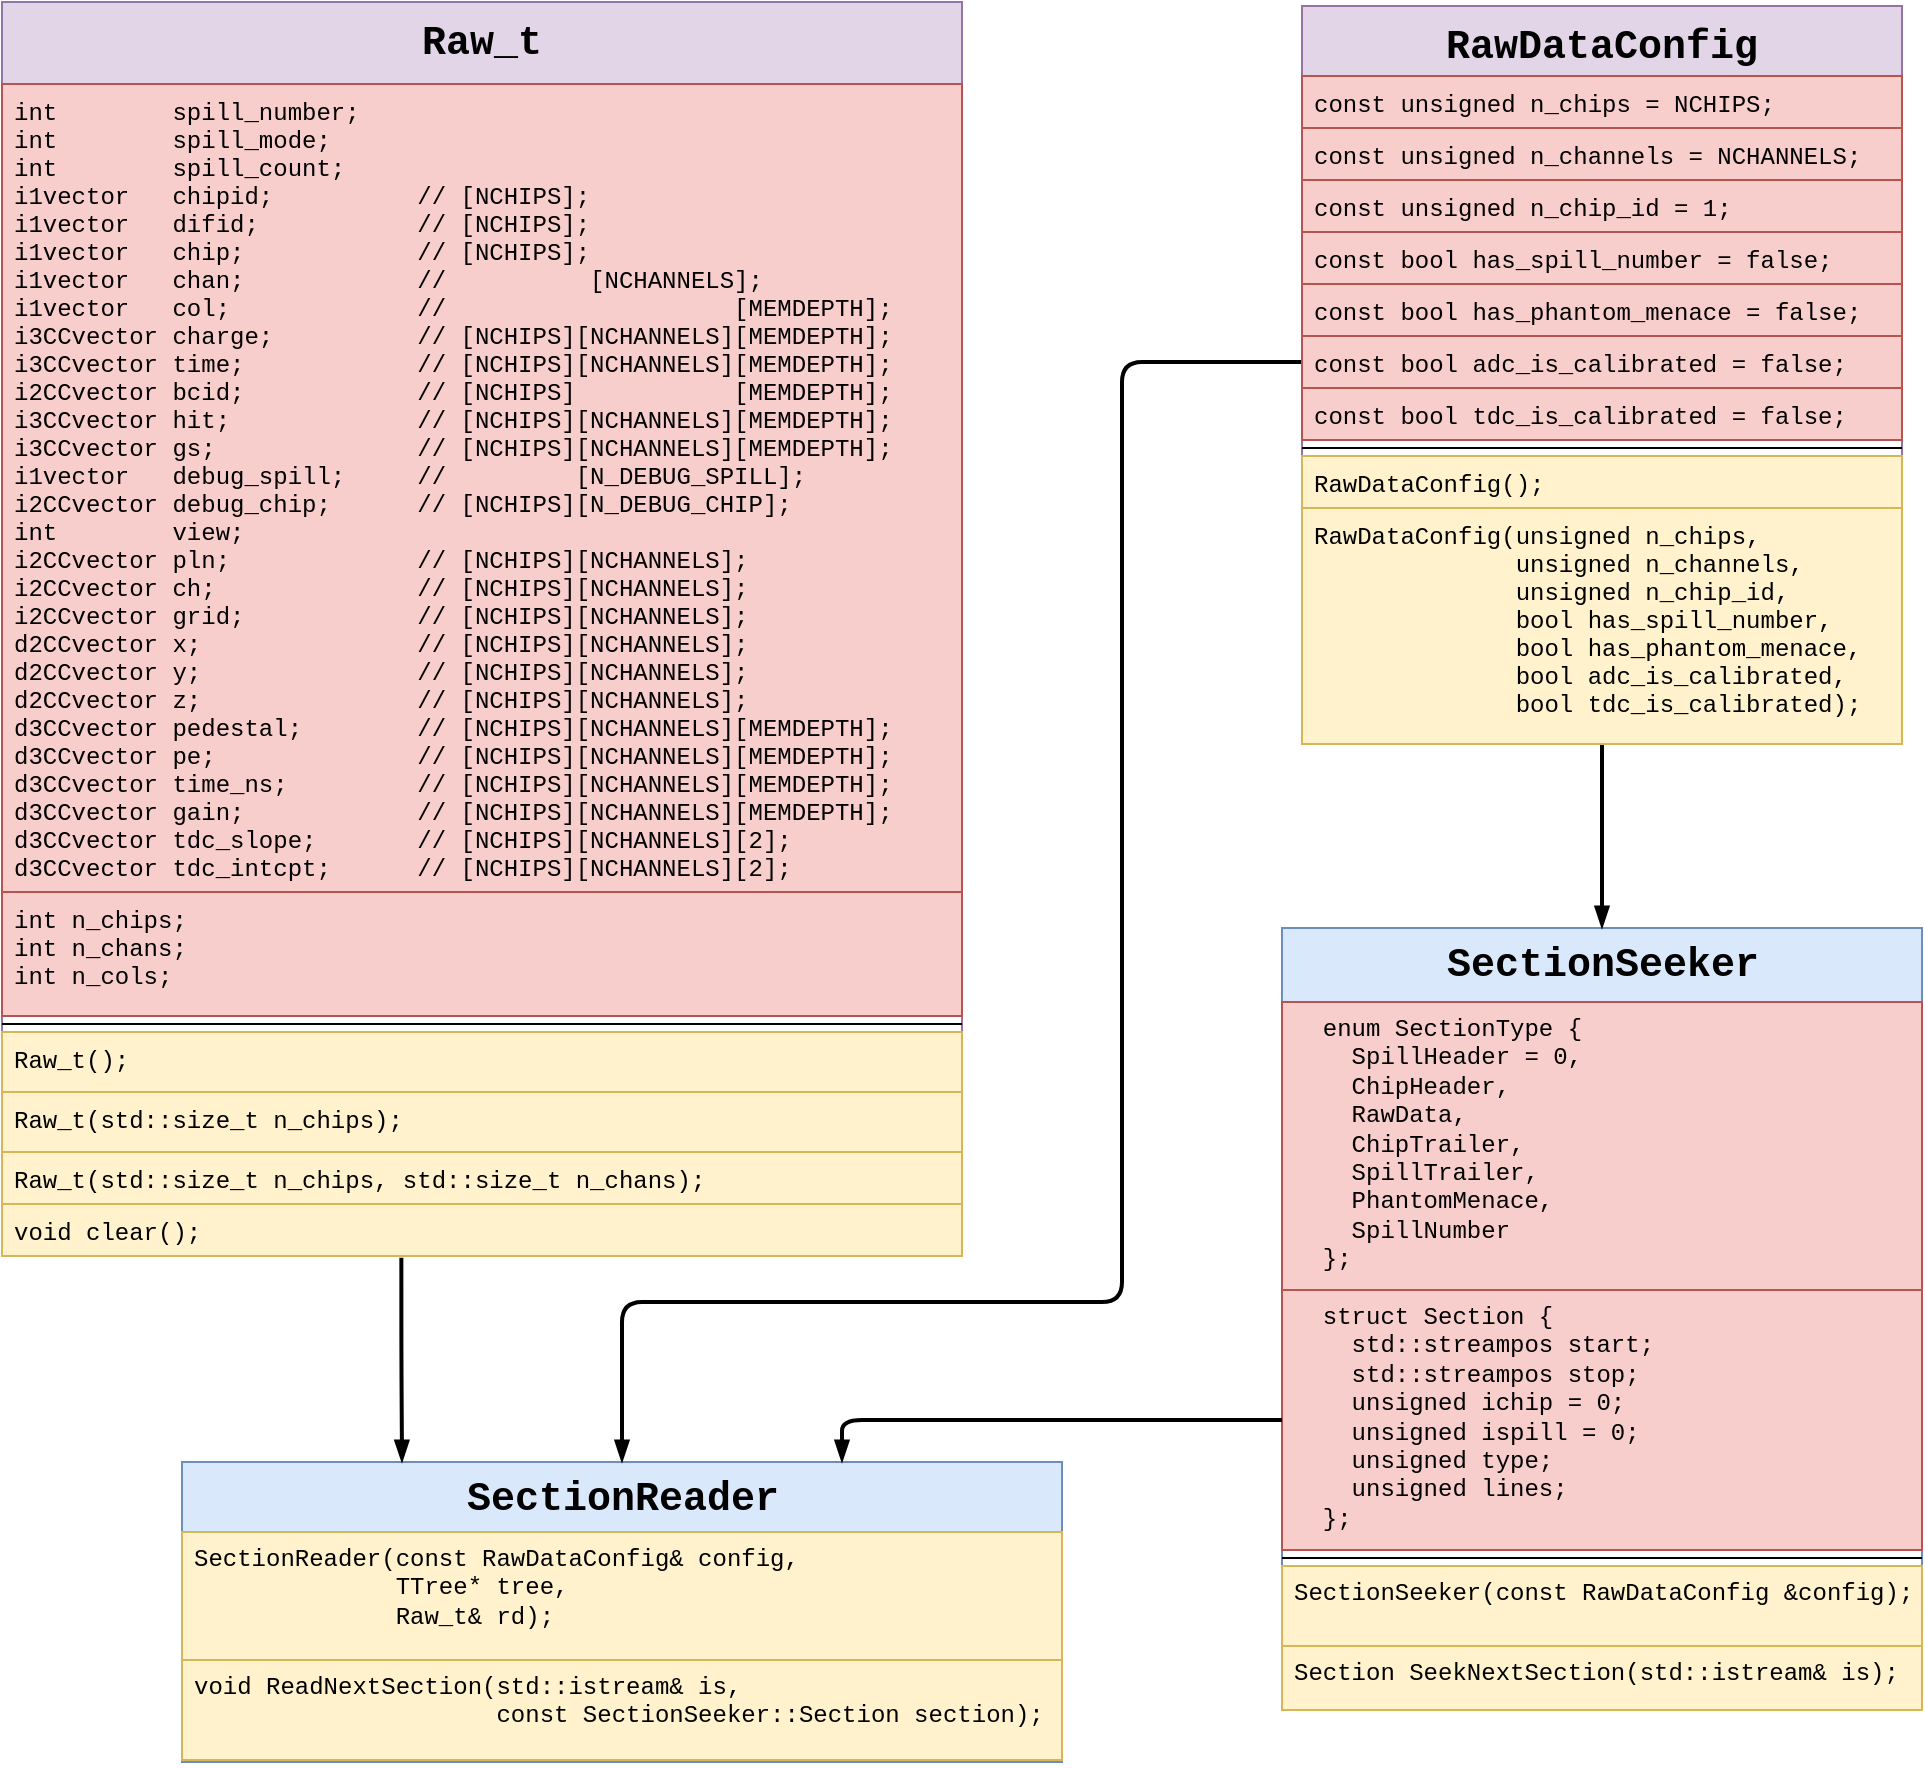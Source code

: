 <mxfile version="11.2.4" type="device" pages="2"><diagram name="API" id="9f46799a-70d6-7492-0946-bef42562c5a5"><mxGraphModel dx="1111" dy="785" grid="1" gridSize="10" guides="1" tooltips="1" connect="1" arrows="1" fold="1" page="1" pageScale="1" pageWidth="1100" pageHeight="850" background="#ffffff" math="0" shadow="0"><root><mxCell id="0"/><mxCell id="1" parent="0"/><mxCell id="78961159f06e98e8-17" value="&lt;font style=&quot;font-size: 20px&quot;&gt;SectionSeeker&lt;/font&gt;" style="swimlane;html=1;fontStyle=1;align=center;verticalAlign=top;childLayout=stackLayout;horizontal=1;startSize=37;horizontalStack=0;resizeParent=1;resizeLast=0;collapsible=1;marginBottom=0;swimlaneFillColor=#ffffff;rounded=0;shadow=0;comic=0;labelBackgroundColor=none;strokeColor=#6c8ebf;strokeWidth=1;fillColor=#dae8fc;fontFamily=Courier New;fontSize=12;" parent="1" vertex="1"><mxGeometry x="680" y="503" width="320" height="391" as="geometry"><mxRectangle x="90" y="83" width="100" height="26" as="alternateBounds"/></mxGeometry></mxCell><mxCell id="78961159f06e98e8-23" value="&lt;div&gt;&lt;font&gt;&amp;nbsp; enum SectionType {&lt;/font&gt;&lt;/div&gt;&lt;div&gt;&lt;font&gt;&amp;nbsp; &amp;nbsp; SpillHeader = 0,&lt;/font&gt;&lt;/div&gt;&lt;div&gt;&lt;font&gt;&amp;nbsp; &amp;nbsp; ChipHeader,&lt;/font&gt;&lt;/div&gt;&lt;div&gt;&lt;font&gt;&amp;nbsp; &amp;nbsp; RawData,&lt;/font&gt;&lt;/div&gt;&lt;div&gt;&lt;font&gt;&amp;nbsp; &amp;nbsp; ChipTrailer,&lt;/font&gt;&lt;/div&gt;&lt;div&gt;&lt;font&gt;&amp;nbsp; &amp;nbsp; SpillTrailer,&lt;/font&gt;&lt;/div&gt;&lt;div&gt;&lt;font&gt;&amp;nbsp; &amp;nbsp; PhantomMenace,&lt;/font&gt;&lt;/div&gt;&lt;div&gt;&lt;font&gt;&amp;nbsp; &amp;nbsp; SpillNumber&lt;/font&gt;&lt;/div&gt;&lt;div&gt;&lt;font&gt;&amp;nbsp; };&lt;/font&gt;&lt;/div&gt;" style="text;html=1;strokeColor=#b85450;fillColor=#f8cecc;align=left;verticalAlign=top;spacingLeft=4;spacingRight=4;whiteSpace=wrap;overflow=hidden;rotatable=0;points=[[0,0.5],[1,0.5]];portConstraint=eastwest;fontFamily=Courier New;" parent="78961159f06e98e8-17" vertex="1"><mxGeometry y="37" width="320" height="144" as="geometry"/></mxCell><mxCell id="78961159f06e98e8-25" value="&lt;div&gt;&lt;font&gt;&amp;nbsp; struct Section {&lt;/font&gt;&lt;/div&gt;&lt;div&gt;&lt;font&gt;&amp;nbsp; &amp;nbsp; std::streampos start;&lt;/font&gt;&lt;/div&gt;&lt;div&gt;&lt;font&gt;&amp;nbsp; &amp;nbsp; std::streampos stop;&lt;/font&gt;&lt;/div&gt;&lt;div&gt;&lt;font&gt;&amp;nbsp; &amp;nbsp; unsigned ichip = 0;&lt;/font&gt;&lt;/div&gt;&lt;div&gt;&lt;font&gt;&amp;nbsp; &amp;nbsp; unsigned ispill = 0;&lt;/font&gt;&lt;/div&gt;&lt;div&gt;&lt;font&gt;&amp;nbsp; &amp;nbsp; unsigned type;&lt;/font&gt;&lt;/div&gt;&lt;div&gt;&lt;font&gt;&amp;nbsp; &amp;nbsp; unsigned lines;&lt;/font&gt;&lt;/div&gt;&lt;div&gt;&lt;font&gt;&amp;nbsp; };&lt;/font&gt;&lt;/div&gt;" style="text;html=1;strokeColor=#b85450;fillColor=#f8cecc;align=left;verticalAlign=top;spacingLeft=4;spacingRight=4;whiteSpace=wrap;overflow=hidden;rotatable=0;points=[[0,0.5],[1,0.5]];portConstraint=eastwest;fontFamily=Courier New;" parent="78961159f06e98e8-17" vertex="1"><mxGeometry y="181" width="320" height="130" as="geometry"/></mxCell><mxCell id="78961159f06e98e8-19" value="" style="line;html=1;strokeWidth=1;fillColor=none;align=left;verticalAlign=middle;spacingTop=-1;spacingLeft=3;spacingRight=3;rotatable=0;labelPosition=right;points=[];portConstraint=eastwest;fontFamily=Courier New;" parent="78961159f06e98e8-17" vertex="1"><mxGeometry y="311" width="320" height="8" as="geometry"/></mxCell><mxCell id="78961159f06e98e8-20" value="&lt;font&gt;SectionSeeker(const RawDataConfig &amp;amp;config);&lt;/font&gt;" style="text;html=1;strokeColor=#d6b656;fillColor=#fff2cc;align=left;verticalAlign=top;spacingLeft=4;spacingRight=4;whiteSpace=wrap;overflow=hidden;rotatable=0;points=[[0,0.5],[1,0.5]];portConstraint=eastwest;fontFamily=Courier New;" parent="78961159f06e98e8-17" vertex="1"><mxGeometry y="319" width="320" height="40" as="geometry"/></mxCell><mxCell id="78961159f06e98e8-27" value="&lt;font&gt;Section SeekNextSection(std::istream&amp;amp; is);&lt;/font&gt;" style="text;html=1;strokeColor=#d6b656;fillColor=#fff2cc;align=left;verticalAlign=top;spacingLeft=4;spacingRight=4;whiteSpace=wrap;overflow=hidden;rotatable=0;points=[[0,0.5],[1,0.5]];portConstraint=eastwest;fontFamily=Courier New;" parent="78961159f06e98e8-17" vertex="1"><mxGeometry y="359" width="320" height="32" as="geometry"/></mxCell><mxCell id="78961159f06e98e8-30" value="&lt;font style=&quot;font-size: 20px&quot;&gt;SectionReader&lt;/font&gt;" style="swimlane;html=1;fontStyle=1;align=center;verticalAlign=top;childLayout=stackLayout;horizontal=1;startSize=35;horizontalStack=0;resizeParent=1;resizeLast=0;collapsible=1;marginBottom=0;swimlaneFillColor=#ffffff;rounded=0;shadow=0;comic=0;labelBackgroundColor=none;strokeColor=#6c8ebf;strokeWidth=1;fillColor=#dae8fc;fontFamily=Courier New;fontSize=12;" parent="1" vertex="1"><mxGeometry x="130" y="770" width="440" height="150" as="geometry"/></mxCell><mxCell id="78961159f06e98e8-39" value="&lt;font&gt;SectionReader(const RawDataConfig&amp;amp; config,&lt;br&gt;&amp;nbsp; &amp;nbsp; &amp;nbsp; &amp;nbsp; &amp;nbsp; &amp;nbsp; &amp;nbsp; TTree* tree,&lt;br&gt;&amp;nbsp; &amp;nbsp; &amp;nbsp; &amp;nbsp; &amp;nbsp; &amp;nbsp; &amp;nbsp; Raw_t&amp;amp; rd);&lt;/font&gt;" style="text;html=1;strokeColor=#d6b656;fillColor=#fff2cc;align=left;verticalAlign=top;spacingLeft=4;spacingRight=4;whiteSpace=wrap;overflow=hidden;rotatable=0;points=[[0,0.5],[1,0.5]];portConstraint=eastwest;fontFamily=Courier New;" parent="78961159f06e98e8-30" vertex="1"><mxGeometry y="35" width="440" height="64" as="geometry"/></mxCell><mxCell id="78961159f06e98e8-40" value="&lt;font&gt;void ReadNextSection(std::istream&amp;amp; is,&lt;br&gt;&amp;nbsp; &amp;nbsp; &amp;nbsp; &amp;nbsp; &amp;nbsp; &amp;nbsp; &amp;nbsp; &amp;nbsp; &amp;nbsp; &amp;nbsp; &amp;nbsp;const SectionSeeker::Section section);&lt;/font&gt;" style="text;html=1;strokeColor=#d6b656;fillColor=#fff2cc;align=left;verticalAlign=top;spacingLeft=4;spacingRight=4;whiteSpace=wrap;overflow=hidden;rotatable=0;points=[[0,0.5],[1,0.5]];portConstraint=eastwest;fontFamily=Courier New;" parent="78961159f06e98e8-30" vertex="1"><mxGeometry y="99" width="440" height="50" as="geometry"/></mxCell><mxCell id="2bE-pnLvzWx_qpkM2wqW-46" style="edgeStyle=orthogonalEdgeStyle;rounded=1;orthogonalLoop=1;jettySize=auto;html=1;entryX=0.5;entryY=0;entryDx=0;entryDy=0;endArrow=blockThin;endFill=1;strokeWidth=2;fontFamily=Courier New;" parent="1" source="2bE-pnLvzWx_qpkM2wqW-15" target="78961159f06e98e8-30" edge="1"><mxGeometry relative="1" as="geometry"><Array as="points"><mxPoint x="600" y="220"/><mxPoint x="600" y="690"/><mxPoint x="350" y="690"/></Array></mxGeometry></mxCell><mxCell id="2bE-pnLvzWx_qpkM2wqW-48" style="edgeStyle=orthogonalEdgeStyle;rounded=1;orthogonalLoop=1;jettySize=auto;html=1;entryX=0.5;entryY=0;entryDx=0;entryDy=0;endArrow=blockThin;endFill=1;strokeWidth=2;fontFamily=Courier New;" parent="1" source="2bE-pnLvzWx_qpkM2wqW-15" target="78961159f06e98e8-17" edge="1"><mxGeometry relative="1" as="geometry"/></mxCell><mxCell id="2bE-pnLvzWx_qpkM2wqW-15" value="RawDataConfig" style="swimlane;fontStyle=1;align=center;verticalAlign=top;childLayout=stackLayout;horizontal=1;startSize=35;horizontalStack=0;resizeParent=1;resizeParentMax=0;resizeLast=0;collapsible=1;marginBottom=0;fontFamily=Courier New;fontSize=20;fillColor=#e1d5e7;strokeColor=#9673a6;" parent="1" vertex="1"><mxGeometry x="690" y="42" width="300" height="369" as="geometry"/></mxCell><mxCell id="2bE-pnLvzWx_qpkM2wqW-16" value="const unsigned n_chips = NCHIPS;" style="text;strokeColor=#b85450;fillColor=#f8cecc;align=left;verticalAlign=top;spacingLeft=4;spacingRight=4;overflow=hidden;rotatable=0;points=[[0,0.5],[1,0.5]];portConstraint=eastwest;fontFamily=Courier New;" parent="2bE-pnLvzWx_qpkM2wqW-15" vertex="1"><mxGeometry y="35" width="300" height="26" as="geometry"/></mxCell><mxCell id="2bE-pnLvzWx_qpkM2wqW-18" value="const unsigned n_channels = NCHANNELS;" style="text;strokeColor=#b85450;fillColor=#f8cecc;align=left;verticalAlign=top;spacingLeft=4;spacingRight=4;overflow=hidden;rotatable=0;points=[[0,0.5],[1,0.5]];portConstraint=eastwest;fontFamily=Courier New;" parent="2bE-pnLvzWx_qpkM2wqW-15" vertex="1"><mxGeometry y="61" width="300" height="26" as="geometry"/></mxCell><mxCell id="2bE-pnLvzWx_qpkM2wqW-20" value="const unsigned n_chip_id = 1;" style="text;strokeColor=#b85450;fillColor=#f8cecc;align=left;verticalAlign=top;spacingLeft=4;spacingRight=4;overflow=hidden;rotatable=0;points=[[0,0.5],[1,0.5]];portConstraint=eastwest;fontFamily=Courier New;" parent="2bE-pnLvzWx_qpkM2wqW-15" vertex="1"><mxGeometry y="87" width="300" height="26" as="geometry"/></mxCell><mxCell id="2bE-pnLvzWx_qpkM2wqW-21" value="const bool has_spill_number = false;" style="text;strokeColor=#b85450;fillColor=#f8cecc;align=left;verticalAlign=top;spacingLeft=4;spacingRight=4;overflow=hidden;rotatable=0;points=[[0,0.5],[1,0.5]];portConstraint=eastwest;fontFamily=Courier New;" parent="2bE-pnLvzWx_qpkM2wqW-15" vertex="1"><mxGeometry y="113" width="300" height="26" as="geometry"/></mxCell><mxCell id="2bE-pnLvzWx_qpkM2wqW-22" value="const bool has_phantom_menace = false;" style="text;strokeColor=#b85450;fillColor=#f8cecc;align=left;verticalAlign=top;spacingLeft=4;spacingRight=4;overflow=hidden;rotatable=0;points=[[0,0.5],[1,0.5]];portConstraint=eastwest;fontFamily=Courier New;" parent="2bE-pnLvzWx_qpkM2wqW-15" vertex="1"><mxGeometry y="139" width="300" height="26" as="geometry"/></mxCell><mxCell id="2bE-pnLvzWx_qpkM2wqW-23" value="const bool adc_is_calibrated = false;" style="text;strokeColor=#b85450;fillColor=#f8cecc;align=left;verticalAlign=top;spacingLeft=4;spacingRight=4;overflow=hidden;rotatable=0;points=[[0,0.5],[1,0.5]];portConstraint=eastwest;fontFamily=Courier New;" parent="2bE-pnLvzWx_qpkM2wqW-15" vertex="1"><mxGeometry y="165" width="300" height="26" as="geometry"/></mxCell><mxCell id="2bE-pnLvzWx_qpkM2wqW-24" value="const bool tdc_is_calibrated = false;" style="text;strokeColor=#b85450;fillColor=#f8cecc;align=left;verticalAlign=top;spacingLeft=4;spacingRight=4;overflow=hidden;rotatable=0;points=[[0,0.5],[1,0.5]];portConstraint=eastwest;fontFamily=Courier New;" parent="2bE-pnLvzWx_qpkM2wqW-15" vertex="1"><mxGeometry y="191" width="300" height="26" as="geometry"/></mxCell><mxCell id="2bE-pnLvzWx_qpkM2wqW-17" value="" style="line;strokeWidth=1;fillColor=none;align=left;verticalAlign=middle;spacingTop=-1;spacingLeft=3;spacingRight=3;rotatable=0;labelPosition=right;points=[];portConstraint=eastwest;fontFamily=Courier New;" parent="2bE-pnLvzWx_qpkM2wqW-15" vertex="1"><mxGeometry y="217" width="300" height="8" as="geometry"/></mxCell><mxCell id="2bE-pnLvzWx_qpkM2wqW-26" value="RawDataConfig();" style="text;strokeColor=#d6b656;fillColor=#fff2cc;align=left;verticalAlign=top;spacingLeft=4;spacingRight=4;overflow=hidden;rotatable=0;points=[[0,0.5],[1,0.5]];portConstraint=eastwest;fontFamily=Courier New;" parent="2bE-pnLvzWx_qpkM2wqW-15" vertex="1"><mxGeometry y="225" width="300" height="26" as="geometry"/></mxCell><mxCell id="2bE-pnLvzWx_qpkM2wqW-27" value="RawDataConfig(unsigned n_chips, &#10;              unsigned n_channels, &#10;              unsigned n_chip_id, &#10;              bool has_spill_number,&#10;              bool has_phantom_menace,&#10;              bool adc_is_calibrated,&#10;              bool tdc_is_calibrated);" style="text;strokeColor=#d6b656;fillColor=#fff2cc;align=left;verticalAlign=top;spacingLeft=4;spacingRight=4;overflow=hidden;rotatable=0;points=[[0,0.5],[1,0.5]];portConstraint=eastwest;fontFamily=Courier New;" parent="2bE-pnLvzWx_qpkM2wqW-15" vertex="1"><mxGeometry y="251" width="300" height="118" as="geometry"/></mxCell><mxCell id="2bE-pnLvzWx_qpkM2wqW-45" style="edgeStyle=orthogonalEdgeStyle;rounded=1;orthogonalLoop=1;jettySize=auto;html=1;fontFamily=Courier New;entryX=0.25;entryY=0;entryDx=0;entryDy=0;endArrow=blockThin;endFill=1;strokeWidth=2;exitX=0.416;exitY=1.032;exitDx=0;exitDy=0;exitPerimeter=0;" parent="1" source="2bE-pnLvzWx_qpkM2wqW-43" target="78961159f06e98e8-30" edge="1"><mxGeometry relative="1" as="geometry"><mxPoint x="290" y="740" as="targetPoint"/></mxGeometry></mxCell><mxCell id="2bE-pnLvzWx_qpkM2wqW-29" value="Raw_t" style="swimlane;fontStyle=1;align=center;verticalAlign=top;childLayout=stackLayout;horizontal=1;startSize=41;horizontalStack=0;resizeParent=1;resizeParentMax=0;resizeLast=0;collapsible=1;marginBottom=0;fontFamily=Courier New;fontSize=20;fillColor=#e1d5e7;strokeColor=#9673a6;" parent="1" vertex="1"><mxGeometry x="40" y="40" width="480" height="627" as="geometry"/></mxCell><mxCell id="2bE-pnLvzWx_qpkM2wqW-30" value="int        spill_number;&#10;int        spill_mode;&#10;int        spill_count;&#10;i1vector   chipid;          // [NCHIPS]; &#10;i1vector   difid;           // [NCHIPS];&#10;i1vector   chip;            // [NCHIPS];&#10;i1vector   chan;            //          [NCHANNELS];&#10;i1vector   col;             //                    [MEMDEPTH];&#10;i3CCvector charge;          // [NCHIPS][NCHANNELS][MEMDEPTH];&#10;i3CCvector time;            // [NCHIPS][NCHANNELS][MEMDEPTH];&#10;i2CCvector bcid;            // [NCHIPS]           [MEMDEPTH];&#10;i3CCvector hit;             // [NCHIPS][NCHANNELS][MEMDEPTH];&#10;i3CCvector gs;              // [NCHIPS][NCHANNELS][MEMDEPTH];&#10;i1vector   debug_spill;     //         [N_DEBUG_SPILL];&#10;i2CCvector debug_chip;      // [NCHIPS][N_DEBUG_CHIP];&#10;int        view;&#10;i2CCvector pln;             // [NCHIPS][NCHANNELS];&#10;i2CCvector ch;              // [NCHIPS][NCHANNELS];&#10;i2CCvector grid;            // [NCHIPS][NCHANNELS];&#10;d2CCvector x;               // [NCHIPS][NCHANNELS];&#10;d2CCvector y;               // [NCHIPS][NCHANNELS];&#10;d2CCvector z;               // [NCHIPS][NCHANNELS];&#10;d3CCvector pedestal;        // [NCHIPS][NCHANNELS][MEMDEPTH];&#10;d3CCvector pe;              // [NCHIPS][NCHANNELS][MEMDEPTH];&#10;d3CCvector time_ns;         // [NCHIPS][NCHANNELS][MEMDEPTH];&#10;d3CCvector gain;            // [NCHIPS][NCHANNELS][MEMDEPTH];&#10;d3CCvector tdc_slope;       // [NCHIPS][NCHANNELS][2];&#10;d3CCvector tdc_intcpt;      // [NCHIPS][NCHANNELS][2];" style="text;strokeColor=#b85450;fillColor=#f8cecc;align=left;verticalAlign=top;spacingLeft=4;spacingRight=4;overflow=hidden;rotatable=0;points=[[0,0.5],[1,0.5]];portConstraint=eastwest;fontFamily=Courier New;" parent="2bE-pnLvzWx_qpkM2wqW-29" vertex="1"><mxGeometry y="41" width="480" height="404" as="geometry"/></mxCell><mxCell id="2bE-pnLvzWx_qpkM2wqW-38" value="int n_chips;&#10;int n_chans;&#10;int n_cols;" style="text;strokeColor=#b85450;fillColor=#f8cecc;align=left;verticalAlign=top;spacingLeft=4;spacingRight=4;overflow=hidden;rotatable=0;points=[[0,0.5],[1,0.5]];portConstraint=eastwest;fontFamily=Courier New;" parent="2bE-pnLvzWx_qpkM2wqW-29" vertex="1"><mxGeometry y="445" width="480" height="62" as="geometry"/></mxCell><mxCell id="2bE-pnLvzWx_qpkM2wqW-37" value="" style="line;strokeWidth=1;fillColor=none;align=left;verticalAlign=middle;spacingTop=-1;spacingLeft=3;spacingRight=3;rotatable=0;labelPosition=right;points=[];portConstraint=eastwest;fontFamily=Courier New;" parent="2bE-pnLvzWx_qpkM2wqW-29" vertex="1"><mxGeometry y="507" width="480" height="8" as="geometry"/></mxCell><mxCell id="2bE-pnLvzWx_qpkM2wqW-39" value="Raw_t();" style="text;strokeColor=#d6b656;fillColor=#fff2cc;align=left;verticalAlign=top;spacingLeft=4;spacingRight=4;overflow=hidden;rotatable=0;points=[[0,0.5],[1,0.5]];portConstraint=eastwest;fontFamily=Courier New;" parent="2bE-pnLvzWx_qpkM2wqW-29" vertex="1"><mxGeometry y="515" width="480" height="30" as="geometry"/></mxCell><mxCell id="2bE-pnLvzWx_qpkM2wqW-41" value="Raw_t(std::size_t n_chips);" style="text;strokeColor=#d6b656;fillColor=#fff2cc;align=left;verticalAlign=top;spacingLeft=4;spacingRight=4;overflow=hidden;rotatable=0;points=[[0,0.5],[1,0.5]];portConstraint=eastwest;fontFamily=Courier New;" parent="2bE-pnLvzWx_qpkM2wqW-29" vertex="1"><mxGeometry y="545" width="480" height="30" as="geometry"/></mxCell><mxCell id="2bE-pnLvzWx_qpkM2wqW-42" value="Raw_t(std::size_t n_chips, std::size_t n_chans);" style="text;strokeColor=#d6b656;fillColor=#fff2cc;align=left;verticalAlign=top;spacingLeft=4;spacingRight=4;overflow=hidden;rotatable=0;points=[[0,0.5],[1,0.5]];portConstraint=eastwest;fontFamily=Courier New;" parent="2bE-pnLvzWx_qpkM2wqW-29" vertex="1"><mxGeometry y="575" width="480" height="26" as="geometry"/></mxCell><mxCell id="2bE-pnLvzWx_qpkM2wqW-43" value="void clear();" style="text;strokeColor=#d6b656;fillColor=#fff2cc;align=left;verticalAlign=top;spacingLeft=4;spacingRight=4;overflow=hidden;rotatable=0;points=[[0,0.5],[1,0.5]];portConstraint=eastwest;fontFamily=Courier New;" parent="2bE-pnLvzWx_qpkM2wqW-29" vertex="1"><mxGeometry y="601" width="480" height="26" as="geometry"/></mxCell><mxCell id="2bE-pnLvzWx_qpkM2wqW-49" style="edgeStyle=orthogonalEdgeStyle;rounded=1;orthogonalLoop=1;jettySize=auto;html=1;entryX=0.75;entryY=0;entryDx=0;entryDy=0;endArrow=blockThin;endFill=1;strokeWidth=2;fontFamily=Courier New;" parent="1" source="78961159f06e98e8-25" target="78961159f06e98e8-30" edge="1"><mxGeometry relative="1" as="geometry"/></mxCell></root></mxGraphModel></diagram><diagram id="_P8W9h7vRaayB8Erpfa1" name="Flowchart"><mxGraphModel dx="1111" dy="785" grid="1" gridSize="10" guides="1" tooltips="1" connect="1" arrows="1" fold="1" page="1" pageScale="1" pageWidth="827" pageHeight="1169" math="0" shadow="0"><root><mxCell id="Z4AANV68a6PcBnMHOnLe-0"/><mxCell id="Z4AANV68a6PcBnMHOnLe-1" parent="Z4AANV68a6PcBnMHOnLe-0"/><mxCell id="Z4AANV68a6PcBnMHOnLe-2" style="edgeStyle=orthogonalEdgeStyle;rounded=0;html=1;labelBackgroundColor=none;startSize=5;endArrow=classicThin;endFill=1;endSize=5;jettySize=auto;orthogonalLoop=1;strokeColor=#000000;strokeWidth=1;fontFamily=Verdana;fontSize=8;fontColor=#000000;" edge="1" parent="Z4AANV68a6PcBnMHOnLe-1" source="Z4AANV68a6PcBnMHOnLe-3" target="Z4AANV68a6PcBnMHOnLe-6"><mxGeometry relative="1" as="geometry"/></mxCell><mxCell id="Z4AANV68a6PcBnMHOnLe-3" value="Seek next section&lt;br&gt;" style="rounded=1;whiteSpace=wrap;html=1;shadow=1;labelBackgroundColor=none;strokeColor=#82b366;strokeWidth=1;fillColor=#d5e8d4;fontFamily=Verdana;fontSize=8;align=center;" vertex="1" parent="Z4AANV68a6PcBnMHOnLe-1"><mxGeometry x="190" y="120" width="120" height="40" as="geometry"/></mxCell><mxCell id="Z4AANV68a6PcBnMHOnLe-4" value="Yes" style="edgeStyle=orthogonalEdgeStyle;rounded=0;html=1;labelBackgroundColor=none;startSize=5;endArrow=classicThin;endFill=1;endSize=5;jettySize=auto;orthogonalLoop=1;strokeColor=#000000;strokeWidth=1;fontFamily=Verdana;fontSize=8;fontColor=#000000;entryX=0;entryY=0.5;entryDx=0;entryDy=0;" edge="1" parent="Z4AANV68a6PcBnMHOnLe-1" source="Z4AANV68a6PcBnMHOnLe-6" target="Z4AANV68a6PcBnMHOnLe-8"><mxGeometry x="-0.778" y="10" relative="1" as="geometry"><mxPoint as="offset"/><mxPoint x="390" y="250" as="targetPoint"/></mxGeometry></mxCell><mxCell id="Z4AANV68a6PcBnMHOnLe-5" value="No" style="edgeStyle=orthogonalEdgeStyle;rounded=0;html=1;labelBackgroundColor=none;startSize=5;endArrow=classicThin;endFill=1;endSize=5;jettySize=auto;orthogonalLoop=1;strokeColor=#000000;strokeWidth=1;fontFamily=Verdana;fontSize=8;fontColor=#000000;entryX=0.5;entryY=0;entryDx=0;entryDy=0;" edge="1" parent="Z4AANV68a6PcBnMHOnLe-1" source="Z4AANV68a6PcBnMHOnLe-6" target="Z4AANV68a6PcBnMHOnLe-13"><mxGeometry x="-0.5" y="10" relative="1" as="geometry"><mxPoint as="offset"/><Array as="points"><mxPoint x="250" y="300"/><mxPoint x="250" y="300"/></Array></mxGeometry></mxCell><mxCell id="Z4AANV68a6PcBnMHOnLe-6" value="Section found?" style="rhombus;whiteSpace=wrap;html=1;rounded=0;shadow=1;labelBackgroundColor=none;strokeColor=#d6b656;strokeWidth=1;fillColor=#fff2cc;fontFamily=Verdana;fontSize=8;align=center;" vertex="1" parent="Z4AANV68a6PcBnMHOnLe-1"><mxGeometry x="200" y="220" width="100" height="60" as="geometry"/></mxCell><mxCell id="Z4AANV68a6PcBnMHOnLe-7" style="edgeStyle=orthogonalEdgeStyle;rounded=0;orthogonalLoop=1;jettySize=auto;html=1;endArrow=classicThin;endFill=1;" edge="1" parent="Z4AANV68a6PcBnMHOnLe-1" source="Z4AANV68a6PcBnMHOnLe-8" target="Z4AANV68a6PcBnMHOnLe-17"><mxGeometry relative="1" as="geometry"/></mxCell><mxCell id="Z4AANV68a6PcBnMHOnLe-8" value="Read Section&lt;br&gt;" style="rounded=1;whiteSpace=wrap;html=1;shadow=1;labelBackgroundColor=none;strokeColor=#82b366;strokeWidth=1;fillColor=#d5e8d4;fontFamily=Verdana;fontSize=8;align=center;" vertex="1" parent="Z4AANV68a6PcBnMHOnLe-1"><mxGeometry x="340" y="230" width="100" height="40" as="geometry"/></mxCell><mxCell id="Z4AANV68a6PcBnMHOnLe-9" style="edgeStyle=orthogonalEdgeStyle;rounded=0;html=1;labelBackgroundColor=none;startSize=5;endArrow=classicThin;endFill=1;endSize=5;jettySize=auto;orthogonalLoop=1;strokeColor=#000000;strokeWidth=1;fontFamily=Verdana;fontSize=8;fontColor=#000000;entryX=0.5;entryY=0;entryDx=0;entryDy=0;" edge="1" parent="Z4AANV68a6PcBnMHOnLe-1" source="Z4AANV68a6PcBnMHOnLe-10" target="Z4AANV68a6PcBnMHOnLe-3"><mxGeometry relative="1" as="geometry"><mxPoint x="250.0" y="109.5" as="targetPoint"/></mxGeometry></mxCell><mxCell id="Z4AANV68a6PcBnMHOnLe-10" value="Open raw data file" style="whiteSpace=wrap;html=1;rounded=1;shadow=1;labelBackgroundColor=none;strokeColor=#6c8ebf;strokeWidth=1;fillColor=#dae8fc;fontFamily=Verdana;fontSize=8;align=center;" vertex="1" parent="Z4AANV68a6PcBnMHOnLe-1"><mxGeometry x="190" y="50" width="120" height="40" as="geometry"/></mxCell><mxCell id="Z4AANV68a6PcBnMHOnLe-11" value="Yes" style="edgeStyle=orthogonalEdgeStyle;rounded=0;html=1;labelBackgroundColor=none;startSize=5;endArrow=classicThin;endFill=1;endSize=5;jettySize=auto;orthogonalLoop=1;strokeColor=#000000;strokeWidth=1;fontFamily=Verdana;fontSize=8;fontColor=#000000;entryX=0;entryY=0.5;entryDx=0;entryDy=0;" edge="1" parent="Z4AANV68a6PcBnMHOnLe-1" source="Z4AANV68a6PcBnMHOnLe-13" target="Z4AANV68a6PcBnMHOnLe-15"><mxGeometry x="-0.667" y="10" relative="1" as="geometry"><mxPoint as="offset"/><mxPoint x="330" y="370" as="targetPoint"/></mxGeometry></mxCell><mxCell id="Z4AANV68a6PcBnMHOnLe-12" value="No" style="edgeStyle=orthogonalEdgeStyle;rounded=1;html=1;labelBackgroundColor=none;startSize=5;endArrow=classicThin;endFill=1;endSize=5;jettySize=auto;orthogonalLoop=1;strokeColor=#000000;strokeWidth=1;fontFamily=Verdana;fontSize=8;fontColor=#000000;entryX=0;entryY=0.5;entryDx=0;entryDy=0;" edge="1" parent="Z4AANV68a6PcBnMHOnLe-1" source="Z4AANV68a6PcBnMHOnLe-13" target="Z4AANV68a6PcBnMHOnLe-3"><mxGeometry x="-0.5" y="-10" relative="1" as="geometry"><mxPoint as="offset"/><mxPoint x="250.0" y="440" as="targetPoint"/><Array as="points"><mxPoint x="170" y="370"/><mxPoint x="170" y="140"/></Array></mxGeometry></mxCell><mxCell id="Z4AANV68a6PcBnMHOnLe-13" value="Tried all section&lt;br&gt;types?&lt;br&gt;" style="rhombus;whiteSpace=wrap;html=1;rounded=0;shadow=1;labelBackgroundColor=none;strokeColor=#d6b656;strokeWidth=1;fillColor=#fff2cc;fontFamily=Verdana;fontSize=8;align=center;" vertex="1" parent="Z4AANV68a6PcBnMHOnLe-1"><mxGeometry x="200" y="340" width="100" height="60" as="geometry"/></mxCell><mxCell id="Z4AANV68a6PcBnMHOnLe-14" style="edgeStyle=orthogonalEdgeStyle;rounded=1;orthogonalLoop=1;jettySize=auto;html=1;endArrow=classicThin;endFill=1;" edge="1" parent="Z4AANV68a6PcBnMHOnLe-1" source="Z4AANV68a6PcBnMHOnLe-15"><mxGeometry relative="1" as="geometry"><mxPoint x="310" y="130" as="targetPoint"/><Array as="points"><mxPoint x="460" y="370"/><mxPoint x="460" y="130"/></Array></mxGeometry></mxCell><mxCell id="Z4AANV68a6PcBnMHOnLe-15" value="Advance one line" style="rounded=1;whiteSpace=wrap;html=1;shadow=1;labelBackgroundColor=none;strokeColor=#6c8ebf;strokeWidth=1;fillColor=#dae8fc;fontFamily=Verdana;fontSize=8;align=center;" vertex="1" parent="Z4AANV68a6PcBnMHOnLe-1"><mxGeometry x="340" y="350" width="100" height="40" as="geometry"/></mxCell><mxCell id="Z4AANV68a6PcBnMHOnLe-16" style="edgeStyle=orthogonalEdgeStyle;rounded=1;orthogonalLoop=1;jettySize=auto;html=1;endArrow=classicThin;endFill=1;" edge="1" parent="Z4AANV68a6PcBnMHOnLe-1" source="Z4AANV68a6PcBnMHOnLe-17"><mxGeometry relative="1" as="geometry"><mxPoint x="310" y="150" as="targetPoint"/><Array as="points"><mxPoint x="390" y="150"/></Array></mxGeometry></mxCell><mxCell id="Z4AANV68a6PcBnMHOnLe-17" value="Advance to the end of the section&lt;br&gt;" style="rounded=1;whiteSpace=wrap;html=1;shadow=1;labelBackgroundColor=none;strokeColor=#6c8ebf;strokeWidth=1;fillColor=#dae8fc;fontFamily=Verdana;fontSize=8;align=center;" vertex="1" parent="Z4AANV68a6PcBnMHOnLe-1"><mxGeometry x="340" y="170" width="100" height="40" as="geometry"/></mxCell></root></mxGraphModel></diagram></mxfile>